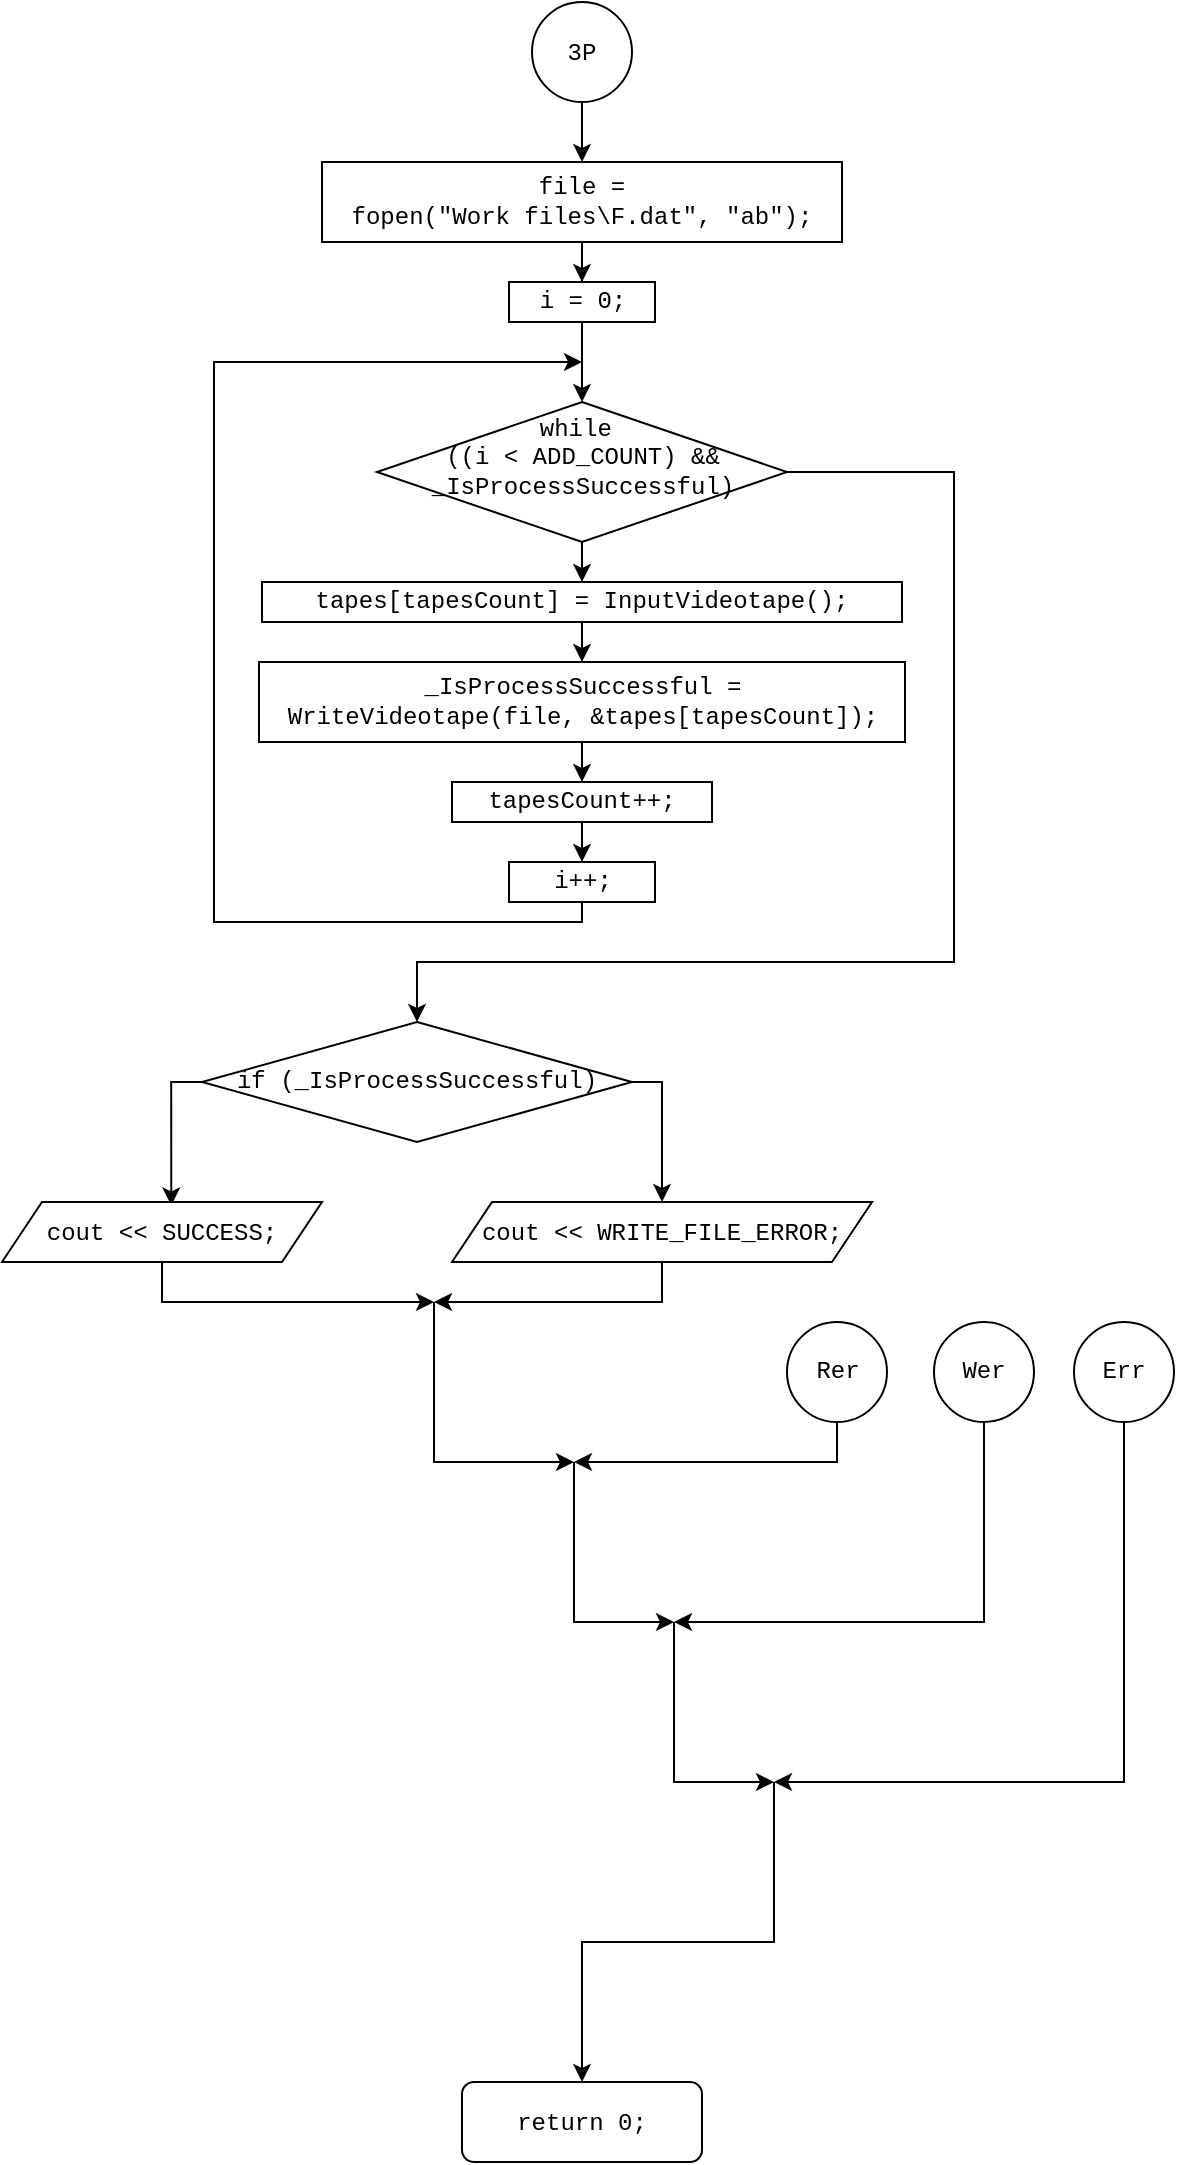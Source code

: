 <mxfile version="14.0.5" type="device"><diagram id="0vtV6-mcBbDgZjteuk8q" name="Page-1"><mxGraphModel dx="1185" dy="603" grid="1" gridSize="10" guides="1" tooltips="1" connect="1" arrows="1" fold="1" page="1" pageScale="1" pageWidth="827" pageHeight="1169" math="0" shadow="0"><root><mxCell id="0"/><mxCell id="1" parent="0"/><mxCell id="k2c7_8_JYVfCJ8UAuDBH-5" style="edgeStyle=orthogonalEdgeStyle;rounded=0;orthogonalLoop=1;jettySize=auto;html=1;entryX=0.5;entryY=0;entryDx=0;entryDy=0;" edge="1" parent="1" source="k2c7_8_JYVfCJ8UAuDBH-1" target="k2c7_8_JYVfCJ8UAuDBH-2"><mxGeometry relative="1" as="geometry"/></mxCell><mxCell id="k2c7_8_JYVfCJ8UAuDBH-1" value="&lt;font face=&quot;Courier New&quot;&gt;3P&lt;/font&gt;" style="ellipse;whiteSpace=wrap;html=1;aspect=fixed;" vertex="1" parent="1"><mxGeometry x="389" y="30" width="50" height="50" as="geometry"/></mxCell><mxCell id="k2c7_8_JYVfCJ8UAuDBH-6" style="edgeStyle=orthogonalEdgeStyle;rounded=0;orthogonalLoop=1;jettySize=auto;html=1;entryX=0.5;entryY=0;entryDx=0;entryDy=0;" edge="1" parent="1" source="k2c7_8_JYVfCJ8UAuDBH-2" target="k2c7_8_JYVfCJ8UAuDBH-3"><mxGeometry relative="1" as="geometry"/></mxCell><mxCell id="k2c7_8_JYVfCJ8UAuDBH-2" value="file = &lt;br&gt;fopen(&quot;Work files\\F.dat&quot;, &quot;ab&quot;);" style="rounded=0;whiteSpace=wrap;html=1;shadow=0;glass=0;sketch=0;strokeWidth=1;gradientColor=none;fontFamily=Courier New;align=center;" vertex="1" parent="1"><mxGeometry x="284" y="110" width="260" height="40" as="geometry"/></mxCell><mxCell id="k2c7_8_JYVfCJ8UAuDBH-7" style="edgeStyle=orthogonalEdgeStyle;rounded=0;orthogonalLoop=1;jettySize=auto;html=1;entryX=0.5;entryY=0;entryDx=0;entryDy=0;" edge="1" parent="1" source="k2c7_8_JYVfCJ8UAuDBH-3" target="k2c7_8_JYVfCJ8UAuDBH-4"><mxGeometry relative="1" as="geometry"/></mxCell><mxCell id="k2c7_8_JYVfCJ8UAuDBH-3" value="i = 0;" style="rounded=0;whiteSpace=wrap;html=1;shadow=0;glass=0;sketch=0;strokeWidth=1;gradientColor=none;fontFamily=Courier New;align=center;" vertex="1" parent="1"><mxGeometry x="377.5" y="170" width="73" height="20" as="geometry"/></mxCell><mxCell id="k2c7_8_JYVfCJ8UAuDBH-9" style="edgeStyle=orthogonalEdgeStyle;rounded=0;orthogonalLoop=1;jettySize=auto;html=1;entryX=0.5;entryY=0;entryDx=0;entryDy=0;" edge="1" parent="1" source="k2c7_8_JYVfCJ8UAuDBH-4" target="k2c7_8_JYVfCJ8UAuDBH-8"><mxGeometry relative="1" as="geometry"/></mxCell><mxCell id="k2c7_8_JYVfCJ8UAuDBH-18" style="edgeStyle=orthogonalEdgeStyle;rounded=0;orthogonalLoop=1;jettySize=auto;html=1;entryX=0.5;entryY=0;entryDx=0;entryDy=0;" edge="1" parent="1" source="k2c7_8_JYVfCJ8UAuDBH-4" target="k2c7_8_JYVfCJ8UAuDBH-19"><mxGeometry relative="1" as="geometry"><mxPoint x="330" y="540" as="targetPoint"/><Array as="points"><mxPoint x="600" y="265"/><mxPoint x="600" y="510"/><mxPoint x="332" y="510"/></Array></mxGeometry></mxCell><mxCell id="k2c7_8_JYVfCJ8UAuDBH-4" value="&lt;div&gt;&lt;span&gt;while&amp;nbsp;&lt;/span&gt;&lt;/div&gt;((i &amp;lt; ADD_COUNT) &amp;amp;&amp;amp; _IsProcessSuccessful)&lt;br&gt;&lt;font color=&quot;#ffffff&quot;&gt;.&lt;/font&gt;&amp;nbsp; &amp;nbsp; &amp;nbsp; &amp;nbsp;" style="rhombus;whiteSpace=wrap;html=1;rounded=0;shadow=0;glass=0;sketch=0;strokeWidth=1;gradientColor=none;fontFamily=Courier New;align=center;" vertex="1" parent="1"><mxGeometry x="311.5" y="230" width="205" height="70" as="geometry"/></mxCell><mxCell id="k2c7_8_JYVfCJ8UAuDBH-12" style="edgeStyle=orthogonalEdgeStyle;rounded=0;orthogonalLoop=1;jettySize=auto;html=1;entryX=0.5;entryY=0;entryDx=0;entryDy=0;" edge="1" parent="1" source="k2c7_8_JYVfCJ8UAuDBH-8" target="k2c7_8_JYVfCJ8UAuDBH-11"><mxGeometry relative="1" as="geometry"/></mxCell><mxCell id="k2c7_8_JYVfCJ8UAuDBH-8" value="tapes[tapesCount] = InputVideotape();" style="rounded=0;whiteSpace=wrap;html=1;shadow=0;glass=0;sketch=0;strokeWidth=1;gradientColor=none;fontFamily=Courier New;align=center;" vertex="1" parent="1"><mxGeometry x="254" y="320" width="320" height="20" as="geometry"/></mxCell><mxCell id="k2c7_8_JYVfCJ8UAuDBH-14" style="edgeStyle=orthogonalEdgeStyle;rounded=0;orthogonalLoop=1;jettySize=auto;html=1;entryX=0.5;entryY=0;entryDx=0;entryDy=0;" edge="1" parent="1" source="k2c7_8_JYVfCJ8UAuDBH-11" target="k2c7_8_JYVfCJ8UAuDBH-13"><mxGeometry relative="1" as="geometry"/></mxCell><mxCell id="k2c7_8_JYVfCJ8UAuDBH-11" value="_IsProcessSuccessful = &lt;br&gt;WriteVideotape(file, &amp;amp;tapes[tapesCount]);" style="rounded=0;whiteSpace=wrap;html=1;shadow=0;glass=0;sketch=0;strokeWidth=1;gradientColor=none;fontFamily=Courier New;align=center;" vertex="1" parent="1"><mxGeometry x="252.5" y="360" width="323" height="40" as="geometry"/></mxCell><mxCell id="k2c7_8_JYVfCJ8UAuDBH-16" style="edgeStyle=orthogonalEdgeStyle;rounded=0;orthogonalLoop=1;jettySize=auto;html=1;entryX=0.5;entryY=0;entryDx=0;entryDy=0;" edge="1" parent="1" source="k2c7_8_JYVfCJ8UAuDBH-13" target="k2c7_8_JYVfCJ8UAuDBH-15"><mxGeometry relative="1" as="geometry"/></mxCell><mxCell id="k2c7_8_JYVfCJ8UAuDBH-13" value="tapesCount++;" style="rounded=0;whiteSpace=wrap;html=1;shadow=0;glass=0;sketch=0;strokeWidth=1;gradientColor=none;fontFamily=Courier New;align=center;" vertex="1" parent="1"><mxGeometry x="349" y="420" width="130" height="20" as="geometry"/></mxCell><mxCell id="k2c7_8_JYVfCJ8UAuDBH-17" style="edgeStyle=orthogonalEdgeStyle;rounded=0;orthogonalLoop=1;jettySize=auto;html=1;" edge="1" parent="1" source="k2c7_8_JYVfCJ8UAuDBH-15"><mxGeometry relative="1" as="geometry"><mxPoint x="414" y="210" as="targetPoint"/><Array as="points"><mxPoint x="414" y="490"/><mxPoint x="230" y="490"/><mxPoint x="230" y="210"/></Array></mxGeometry></mxCell><mxCell id="k2c7_8_JYVfCJ8UAuDBH-15" value="i++;" style="rounded=0;whiteSpace=wrap;html=1;shadow=0;glass=0;sketch=0;strokeWidth=1;gradientColor=none;fontFamily=Courier New;align=center;" vertex="1" parent="1"><mxGeometry x="377.5" y="460" width="73" height="20" as="geometry"/></mxCell><mxCell id="k2c7_8_JYVfCJ8UAuDBH-20" style="edgeStyle=orthogonalEdgeStyle;rounded=0;orthogonalLoop=1;jettySize=auto;html=1;entryX=0.529;entryY=0.057;entryDx=0;entryDy=0;entryPerimeter=0;" edge="1" parent="1" source="k2c7_8_JYVfCJ8UAuDBH-19" target="k2c7_8_JYVfCJ8UAuDBH-22"><mxGeometry relative="1" as="geometry"><mxPoint x="200" y="630" as="targetPoint"/><Array as="points"><mxPoint x="209" y="570"/></Array></mxGeometry></mxCell><mxCell id="k2c7_8_JYVfCJ8UAuDBH-28" style="edgeStyle=orthogonalEdgeStyle;rounded=0;orthogonalLoop=1;jettySize=auto;html=1;" edge="1" parent="1" source="k2c7_8_JYVfCJ8UAuDBH-19" target="k2c7_8_JYVfCJ8UAuDBH-24"><mxGeometry relative="1" as="geometry"><Array as="points"><mxPoint x="454" y="570"/></Array></mxGeometry></mxCell><mxCell id="k2c7_8_JYVfCJ8UAuDBH-19" value="if (_IsProcessSuccessful)" style="rhombus;whiteSpace=wrap;html=1;rounded=0;shadow=0;glass=0;sketch=0;strokeWidth=1;gradientColor=none;fontFamily=Courier New;align=center;" vertex="1" parent="1"><mxGeometry x="224" y="540" width="215" height="60" as="geometry"/></mxCell><mxCell id="k2c7_8_JYVfCJ8UAuDBH-25" style="edgeStyle=orthogonalEdgeStyle;rounded=0;orthogonalLoop=1;jettySize=auto;html=1;" edge="1" parent="1" source="k2c7_8_JYVfCJ8UAuDBH-22"><mxGeometry relative="1" as="geometry"><mxPoint x="340" y="680" as="targetPoint"/><Array as="points"><mxPoint x="204" y="680"/></Array></mxGeometry></mxCell><mxCell id="k2c7_8_JYVfCJ8UAuDBH-22" value="&lt;font face=&quot;Courier New&quot;&gt;cout &amp;lt;&amp;lt; SUCCESS;&lt;/font&gt;" style="shape=parallelogram;perimeter=parallelogramPerimeter;whiteSpace=wrap;html=1;fixedSize=1;" vertex="1" parent="1"><mxGeometry x="124" y="630" width="160" height="30" as="geometry"/></mxCell><mxCell id="k2c7_8_JYVfCJ8UAuDBH-26" style="edgeStyle=orthogonalEdgeStyle;rounded=0;orthogonalLoop=1;jettySize=auto;html=1;" edge="1" parent="1" source="k2c7_8_JYVfCJ8UAuDBH-24"><mxGeometry relative="1" as="geometry"><mxPoint x="340" y="680" as="targetPoint"/><Array as="points"><mxPoint x="454" y="680"/></Array></mxGeometry></mxCell><mxCell id="k2c7_8_JYVfCJ8UAuDBH-24" value="&lt;font face=&quot;Courier New&quot;&gt;cout &amp;lt;&amp;lt; WRITE_FILE_ERROR;&lt;/font&gt;" style="shape=parallelogram;perimeter=parallelogramPerimeter;whiteSpace=wrap;html=1;fixedSize=1;" vertex="1" parent="1"><mxGeometry x="349" y="630" width="210" height="30" as="geometry"/></mxCell><mxCell id="k2c7_8_JYVfCJ8UAuDBH-29" value="" style="endArrow=classic;html=1;edgeStyle=orthogonalEdgeStyle;arcSize=0;" edge="1" parent="1"><mxGeometry width="50" height="50" relative="1" as="geometry"><mxPoint x="340" y="680" as="sourcePoint"/><mxPoint x="410" y="760" as="targetPoint"/><Array as="points"><mxPoint x="340" y="760"/></Array></mxGeometry></mxCell><mxCell id="k2c7_8_JYVfCJ8UAuDBH-31" style="edgeStyle=orthogonalEdgeStyle;rounded=0;orthogonalLoop=1;jettySize=auto;html=1;" edge="1" parent="1" source="k2c7_8_JYVfCJ8UAuDBH-30"><mxGeometry relative="1" as="geometry"><mxPoint x="410" y="760" as="targetPoint"/><Array as="points"><mxPoint x="541" y="760"/></Array></mxGeometry></mxCell><mxCell id="k2c7_8_JYVfCJ8UAuDBH-30" value="Rer" style="ellipse;whiteSpace=wrap;html=1;aspect=fixed;fontFamily=Courier New;align=center;" vertex="1" parent="1"><mxGeometry x="516.5" y="690" width="50" height="50" as="geometry"/></mxCell><mxCell id="k2c7_8_JYVfCJ8UAuDBH-32" value="" style="endArrow=classic;html=1;edgeStyle=orthogonalEdgeStyle;arcSize=0;" edge="1" parent="1"><mxGeometry width="50" height="50" relative="1" as="geometry"><mxPoint x="410" y="760" as="sourcePoint"/><mxPoint x="460" y="840" as="targetPoint"/><Array as="points"><mxPoint x="410" y="840"/></Array></mxGeometry></mxCell><mxCell id="k2c7_8_JYVfCJ8UAuDBH-34" style="edgeStyle=orthogonalEdgeStyle;rounded=0;orthogonalLoop=1;jettySize=auto;html=1;" edge="1" parent="1" source="k2c7_8_JYVfCJ8UAuDBH-33"><mxGeometry relative="1" as="geometry"><mxPoint x="460" y="840" as="targetPoint"/><Array as="points"><mxPoint x="615" y="840"/></Array></mxGeometry></mxCell><mxCell id="k2c7_8_JYVfCJ8UAuDBH-33" value="Wer" style="ellipse;whiteSpace=wrap;html=1;aspect=fixed;rounded=0;shadow=0;glass=0;sketch=0;strokeWidth=1;gradientColor=none;fontFamily=Courier New;align=center;" vertex="1" parent="1"><mxGeometry x="590" y="690" width="50" height="50" as="geometry"/></mxCell><mxCell id="k2c7_8_JYVfCJ8UAuDBH-36" value="" style="endArrow=classic;html=1;edgeStyle=orthogonalEdgeStyle;arcSize=0;" edge="1" parent="1"><mxGeometry width="50" height="50" relative="1" as="geometry"><mxPoint x="460" y="840" as="sourcePoint"/><mxPoint x="510" y="920" as="targetPoint"/><Array as="points"><mxPoint x="460" y="920"/></Array></mxGeometry></mxCell><mxCell id="k2c7_8_JYVfCJ8UAuDBH-38" style="edgeStyle=orthogonalEdgeStyle;rounded=0;orthogonalLoop=1;jettySize=auto;html=1;" edge="1" parent="1" source="k2c7_8_JYVfCJ8UAuDBH-37"><mxGeometry relative="1" as="geometry"><mxPoint x="510" y="920.0" as="targetPoint"/><Array as="points"><mxPoint x="685" y="920"/></Array></mxGeometry></mxCell><mxCell id="k2c7_8_JYVfCJ8UAuDBH-37" value="Err" style="ellipse;whiteSpace=wrap;html=1;aspect=fixed;rounded=0;shadow=0;glass=0;sketch=0;strokeWidth=1;gradientColor=none;fontFamily=Courier New;align=center;" vertex="1" parent="1"><mxGeometry x="660" y="690" width="50" height="50" as="geometry"/></mxCell><mxCell id="k2c7_8_JYVfCJ8UAuDBH-39" value="" style="endArrow=classic;html=1;edgeStyle=orthogonalEdgeStyle;arcSize=0;entryX=0.5;entryY=0;entryDx=0;entryDy=0;" edge="1" parent="1" target="k2c7_8_JYVfCJ8UAuDBH-40"><mxGeometry width="50" height="50" relative="1" as="geometry"><mxPoint x="510" y="920" as="sourcePoint"/><mxPoint x="410" y="1040" as="targetPoint"/><Array as="points"><mxPoint x="510" y="1000"/><mxPoint x="414" y="1000"/></Array></mxGeometry></mxCell><mxCell id="k2c7_8_JYVfCJ8UAuDBH-40" value="&lt;font face=&quot;Courier New&quot;&gt;return 0;&lt;/font&gt;" style="rounded=1;whiteSpace=wrap;html=1;" vertex="1" parent="1"><mxGeometry x="354" y="1070" width="120" height="40" as="geometry"/></mxCell></root></mxGraphModel></diagram></mxfile>
